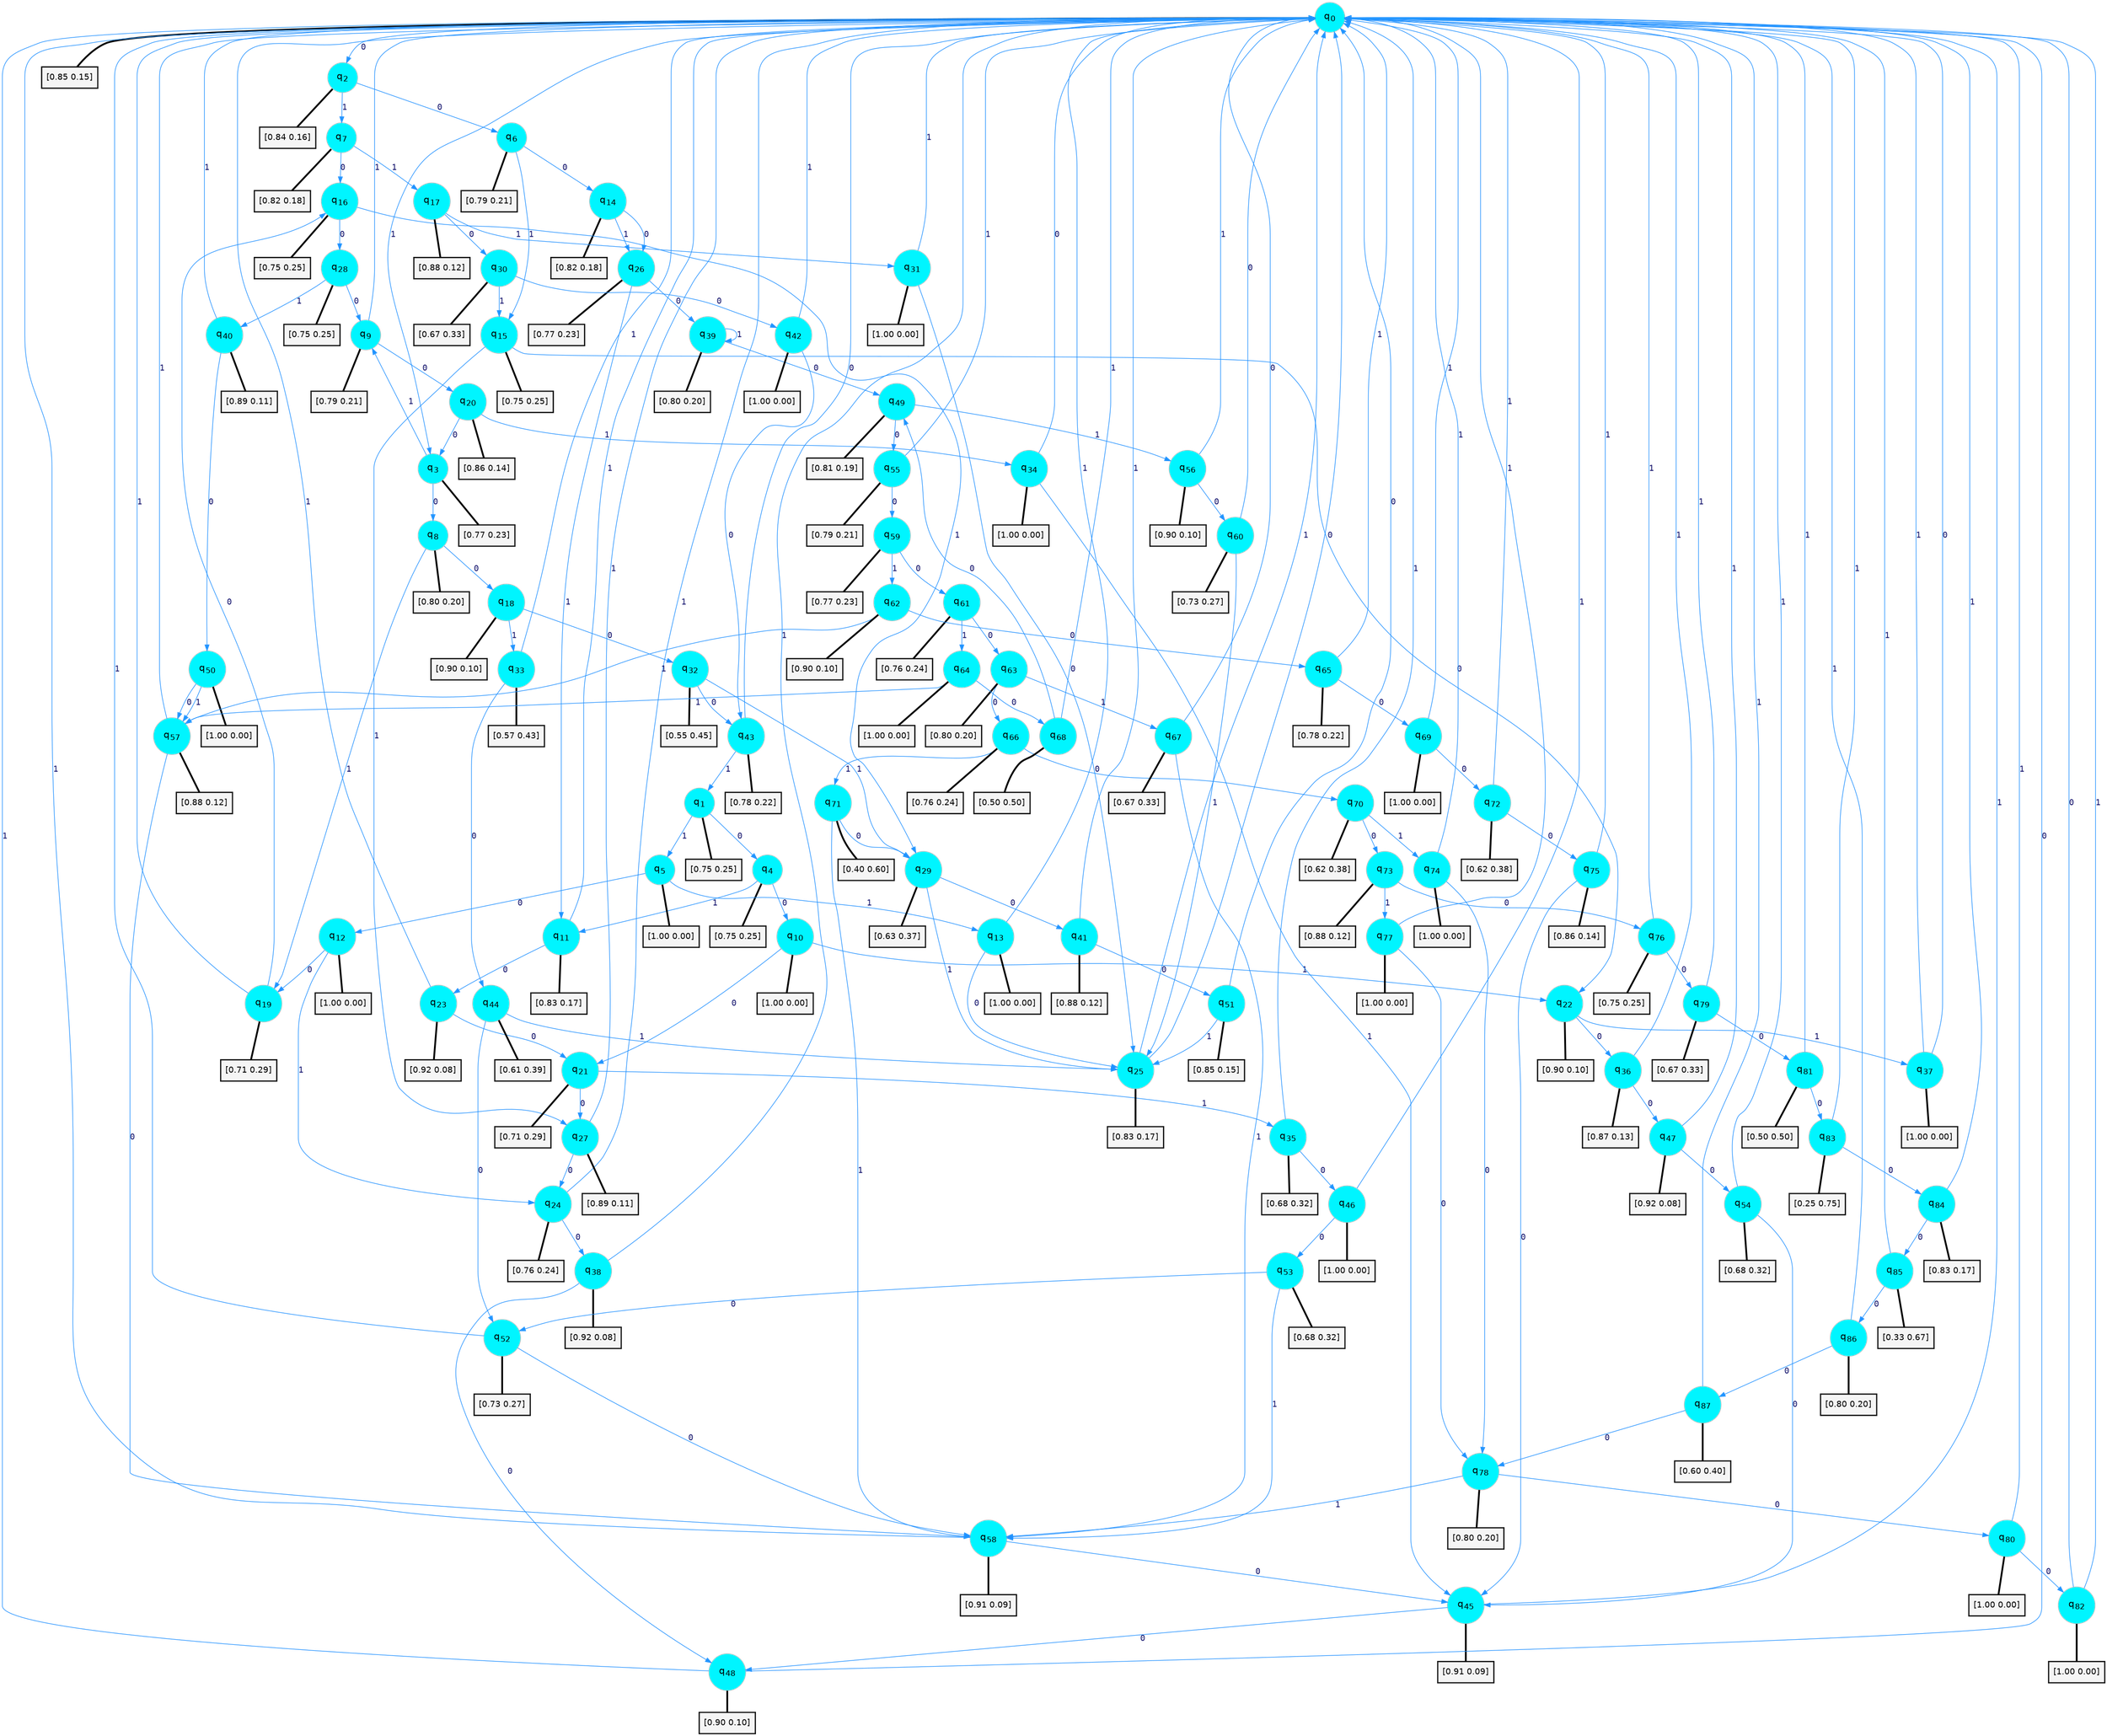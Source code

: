 digraph G {
graph [
bgcolor=transparent, dpi=300, rankdir=TD, size="40,25"];
node [
color=gray, fillcolor=turquoise1, fontcolor=black, fontname=Helvetica, fontsize=16, fontweight=bold, shape=circle, style=filled];
edge [
arrowsize=1, color=dodgerblue1, fontcolor=midnightblue, fontname=courier, fontweight=bold, penwidth=1, style=solid, weight=20];
0[label=<q<SUB>0</SUB>>];
1[label=<q<SUB>1</SUB>>];
2[label=<q<SUB>2</SUB>>];
3[label=<q<SUB>3</SUB>>];
4[label=<q<SUB>4</SUB>>];
5[label=<q<SUB>5</SUB>>];
6[label=<q<SUB>6</SUB>>];
7[label=<q<SUB>7</SUB>>];
8[label=<q<SUB>8</SUB>>];
9[label=<q<SUB>9</SUB>>];
10[label=<q<SUB>10</SUB>>];
11[label=<q<SUB>11</SUB>>];
12[label=<q<SUB>12</SUB>>];
13[label=<q<SUB>13</SUB>>];
14[label=<q<SUB>14</SUB>>];
15[label=<q<SUB>15</SUB>>];
16[label=<q<SUB>16</SUB>>];
17[label=<q<SUB>17</SUB>>];
18[label=<q<SUB>18</SUB>>];
19[label=<q<SUB>19</SUB>>];
20[label=<q<SUB>20</SUB>>];
21[label=<q<SUB>21</SUB>>];
22[label=<q<SUB>22</SUB>>];
23[label=<q<SUB>23</SUB>>];
24[label=<q<SUB>24</SUB>>];
25[label=<q<SUB>25</SUB>>];
26[label=<q<SUB>26</SUB>>];
27[label=<q<SUB>27</SUB>>];
28[label=<q<SUB>28</SUB>>];
29[label=<q<SUB>29</SUB>>];
30[label=<q<SUB>30</SUB>>];
31[label=<q<SUB>31</SUB>>];
32[label=<q<SUB>32</SUB>>];
33[label=<q<SUB>33</SUB>>];
34[label=<q<SUB>34</SUB>>];
35[label=<q<SUB>35</SUB>>];
36[label=<q<SUB>36</SUB>>];
37[label=<q<SUB>37</SUB>>];
38[label=<q<SUB>38</SUB>>];
39[label=<q<SUB>39</SUB>>];
40[label=<q<SUB>40</SUB>>];
41[label=<q<SUB>41</SUB>>];
42[label=<q<SUB>42</SUB>>];
43[label=<q<SUB>43</SUB>>];
44[label=<q<SUB>44</SUB>>];
45[label=<q<SUB>45</SUB>>];
46[label=<q<SUB>46</SUB>>];
47[label=<q<SUB>47</SUB>>];
48[label=<q<SUB>48</SUB>>];
49[label=<q<SUB>49</SUB>>];
50[label=<q<SUB>50</SUB>>];
51[label=<q<SUB>51</SUB>>];
52[label=<q<SUB>52</SUB>>];
53[label=<q<SUB>53</SUB>>];
54[label=<q<SUB>54</SUB>>];
55[label=<q<SUB>55</SUB>>];
56[label=<q<SUB>56</SUB>>];
57[label=<q<SUB>57</SUB>>];
58[label=<q<SUB>58</SUB>>];
59[label=<q<SUB>59</SUB>>];
60[label=<q<SUB>60</SUB>>];
61[label=<q<SUB>61</SUB>>];
62[label=<q<SUB>62</SUB>>];
63[label=<q<SUB>63</SUB>>];
64[label=<q<SUB>64</SUB>>];
65[label=<q<SUB>65</SUB>>];
66[label=<q<SUB>66</SUB>>];
67[label=<q<SUB>67</SUB>>];
68[label=<q<SUB>68</SUB>>];
69[label=<q<SUB>69</SUB>>];
70[label=<q<SUB>70</SUB>>];
71[label=<q<SUB>71</SUB>>];
72[label=<q<SUB>72</SUB>>];
73[label=<q<SUB>73</SUB>>];
74[label=<q<SUB>74</SUB>>];
75[label=<q<SUB>75</SUB>>];
76[label=<q<SUB>76</SUB>>];
77[label=<q<SUB>77</SUB>>];
78[label=<q<SUB>78</SUB>>];
79[label=<q<SUB>79</SUB>>];
80[label=<q<SUB>80</SUB>>];
81[label=<q<SUB>81</SUB>>];
82[label=<q<SUB>82</SUB>>];
83[label=<q<SUB>83</SUB>>];
84[label=<q<SUB>84</SUB>>];
85[label=<q<SUB>85</SUB>>];
86[label=<q<SUB>86</SUB>>];
87[label=<q<SUB>87</SUB>>];
88[label="[0.85 0.15]", shape=box,fontcolor=black, fontname=Helvetica, fontsize=14, penwidth=2, fillcolor=whitesmoke,color=black];
89[label="[0.75 0.25]", shape=box,fontcolor=black, fontname=Helvetica, fontsize=14, penwidth=2, fillcolor=whitesmoke,color=black];
90[label="[0.84 0.16]", shape=box,fontcolor=black, fontname=Helvetica, fontsize=14, penwidth=2, fillcolor=whitesmoke,color=black];
91[label="[0.77 0.23]", shape=box,fontcolor=black, fontname=Helvetica, fontsize=14, penwidth=2, fillcolor=whitesmoke,color=black];
92[label="[0.75 0.25]", shape=box,fontcolor=black, fontname=Helvetica, fontsize=14, penwidth=2, fillcolor=whitesmoke,color=black];
93[label="[1.00 0.00]", shape=box,fontcolor=black, fontname=Helvetica, fontsize=14, penwidth=2, fillcolor=whitesmoke,color=black];
94[label="[0.79 0.21]", shape=box,fontcolor=black, fontname=Helvetica, fontsize=14, penwidth=2, fillcolor=whitesmoke,color=black];
95[label="[0.82 0.18]", shape=box,fontcolor=black, fontname=Helvetica, fontsize=14, penwidth=2, fillcolor=whitesmoke,color=black];
96[label="[0.80 0.20]", shape=box,fontcolor=black, fontname=Helvetica, fontsize=14, penwidth=2, fillcolor=whitesmoke,color=black];
97[label="[0.79 0.21]", shape=box,fontcolor=black, fontname=Helvetica, fontsize=14, penwidth=2, fillcolor=whitesmoke,color=black];
98[label="[1.00 0.00]", shape=box,fontcolor=black, fontname=Helvetica, fontsize=14, penwidth=2, fillcolor=whitesmoke,color=black];
99[label="[0.83 0.17]", shape=box,fontcolor=black, fontname=Helvetica, fontsize=14, penwidth=2, fillcolor=whitesmoke,color=black];
100[label="[1.00 0.00]", shape=box,fontcolor=black, fontname=Helvetica, fontsize=14, penwidth=2, fillcolor=whitesmoke,color=black];
101[label="[1.00 0.00]", shape=box,fontcolor=black, fontname=Helvetica, fontsize=14, penwidth=2, fillcolor=whitesmoke,color=black];
102[label="[0.82 0.18]", shape=box,fontcolor=black, fontname=Helvetica, fontsize=14, penwidth=2, fillcolor=whitesmoke,color=black];
103[label="[0.75 0.25]", shape=box,fontcolor=black, fontname=Helvetica, fontsize=14, penwidth=2, fillcolor=whitesmoke,color=black];
104[label="[0.75 0.25]", shape=box,fontcolor=black, fontname=Helvetica, fontsize=14, penwidth=2, fillcolor=whitesmoke,color=black];
105[label="[0.88 0.12]", shape=box,fontcolor=black, fontname=Helvetica, fontsize=14, penwidth=2, fillcolor=whitesmoke,color=black];
106[label="[0.90 0.10]", shape=box,fontcolor=black, fontname=Helvetica, fontsize=14, penwidth=2, fillcolor=whitesmoke,color=black];
107[label="[0.71 0.29]", shape=box,fontcolor=black, fontname=Helvetica, fontsize=14, penwidth=2, fillcolor=whitesmoke,color=black];
108[label="[0.86 0.14]", shape=box,fontcolor=black, fontname=Helvetica, fontsize=14, penwidth=2, fillcolor=whitesmoke,color=black];
109[label="[0.71 0.29]", shape=box,fontcolor=black, fontname=Helvetica, fontsize=14, penwidth=2, fillcolor=whitesmoke,color=black];
110[label="[0.90 0.10]", shape=box,fontcolor=black, fontname=Helvetica, fontsize=14, penwidth=2, fillcolor=whitesmoke,color=black];
111[label="[0.92 0.08]", shape=box,fontcolor=black, fontname=Helvetica, fontsize=14, penwidth=2, fillcolor=whitesmoke,color=black];
112[label="[0.76 0.24]", shape=box,fontcolor=black, fontname=Helvetica, fontsize=14, penwidth=2, fillcolor=whitesmoke,color=black];
113[label="[0.83 0.17]", shape=box,fontcolor=black, fontname=Helvetica, fontsize=14, penwidth=2, fillcolor=whitesmoke,color=black];
114[label="[0.77 0.23]", shape=box,fontcolor=black, fontname=Helvetica, fontsize=14, penwidth=2, fillcolor=whitesmoke,color=black];
115[label="[0.89 0.11]", shape=box,fontcolor=black, fontname=Helvetica, fontsize=14, penwidth=2, fillcolor=whitesmoke,color=black];
116[label="[0.75 0.25]", shape=box,fontcolor=black, fontname=Helvetica, fontsize=14, penwidth=2, fillcolor=whitesmoke,color=black];
117[label="[0.63 0.37]", shape=box,fontcolor=black, fontname=Helvetica, fontsize=14, penwidth=2, fillcolor=whitesmoke,color=black];
118[label="[0.67 0.33]", shape=box,fontcolor=black, fontname=Helvetica, fontsize=14, penwidth=2, fillcolor=whitesmoke,color=black];
119[label="[1.00 0.00]", shape=box,fontcolor=black, fontname=Helvetica, fontsize=14, penwidth=2, fillcolor=whitesmoke,color=black];
120[label="[0.55 0.45]", shape=box,fontcolor=black, fontname=Helvetica, fontsize=14, penwidth=2, fillcolor=whitesmoke,color=black];
121[label="[0.57 0.43]", shape=box,fontcolor=black, fontname=Helvetica, fontsize=14, penwidth=2, fillcolor=whitesmoke,color=black];
122[label="[1.00 0.00]", shape=box,fontcolor=black, fontname=Helvetica, fontsize=14, penwidth=2, fillcolor=whitesmoke,color=black];
123[label="[0.68 0.32]", shape=box,fontcolor=black, fontname=Helvetica, fontsize=14, penwidth=2, fillcolor=whitesmoke,color=black];
124[label="[0.87 0.13]", shape=box,fontcolor=black, fontname=Helvetica, fontsize=14, penwidth=2, fillcolor=whitesmoke,color=black];
125[label="[1.00 0.00]", shape=box,fontcolor=black, fontname=Helvetica, fontsize=14, penwidth=2, fillcolor=whitesmoke,color=black];
126[label="[0.92 0.08]", shape=box,fontcolor=black, fontname=Helvetica, fontsize=14, penwidth=2, fillcolor=whitesmoke,color=black];
127[label="[0.80 0.20]", shape=box,fontcolor=black, fontname=Helvetica, fontsize=14, penwidth=2, fillcolor=whitesmoke,color=black];
128[label="[0.89 0.11]", shape=box,fontcolor=black, fontname=Helvetica, fontsize=14, penwidth=2, fillcolor=whitesmoke,color=black];
129[label="[0.88 0.12]", shape=box,fontcolor=black, fontname=Helvetica, fontsize=14, penwidth=2, fillcolor=whitesmoke,color=black];
130[label="[1.00 0.00]", shape=box,fontcolor=black, fontname=Helvetica, fontsize=14, penwidth=2, fillcolor=whitesmoke,color=black];
131[label="[0.78 0.22]", shape=box,fontcolor=black, fontname=Helvetica, fontsize=14, penwidth=2, fillcolor=whitesmoke,color=black];
132[label="[0.61 0.39]", shape=box,fontcolor=black, fontname=Helvetica, fontsize=14, penwidth=2, fillcolor=whitesmoke,color=black];
133[label="[0.91 0.09]", shape=box,fontcolor=black, fontname=Helvetica, fontsize=14, penwidth=2, fillcolor=whitesmoke,color=black];
134[label="[1.00 0.00]", shape=box,fontcolor=black, fontname=Helvetica, fontsize=14, penwidth=2, fillcolor=whitesmoke,color=black];
135[label="[0.92 0.08]", shape=box,fontcolor=black, fontname=Helvetica, fontsize=14, penwidth=2, fillcolor=whitesmoke,color=black];
136[label="[0.90 0.10]", shape=box,fontcolor=black, fontname=Helvetica, fontsize=14, penwidth=2, fillcolor=whitesmoke,color=black];
137[label="[0.81 0.19]", shape=box,fontcolor=black, fontname=Helvetica, fontsize=14, penwidth=2, fillcolor=whitesmoke,color=black];
138[label="[1.00 0.00]", shape=box,fontcolor=black, fontname=Helvetica, fontsize=14, penwidth=2, fillcolor=whitesmoke,color=black];
139[label="[0.85 0.15]", shape=box,fontcolor=black, fontname=Helvetica, fontsize=14, penwidth=2, fillcolor=whitesmoke,color=black];
140[label="[0.73 0.27]", shape=box,fontcolor=black, fontname=Helvetica, fontsize=14, penwidth=2, fillcolor=whitesmoke,color=black];
141[label="[0.68 0.32]", shape=box,fontcolor=black, fontname=Helvetica, fontsize=14, penwidth=2, fillcolor=whitesmoke,color=black];
142[label="[0.68 0.32]", shape=box,fontcolor=black, fontname=Helvetica, fontsize=14, penwidth=2, fillcolor=whitesmoke,color=black];
143[label="[0.79 0.21]", shape=box,fontcolor=black, fontname=Helvetica, fontsize=14, penwidth=2, fillcolor=whitesmoke,color=black];
144[label="[0.90 0.10]", shape=box,fontcolor=black, fontname=Helvetica, fontsize=14, penwidth=2, fillcolor=whitesmoke,color=black];
145[label="[0.88 0.12]", shape=box,fontcolor=black, fontname=Helvetica, fontsize=14, penwidth=2, fillcolor=whitesmoke,color=black];
146[label="[0.91 0.09]", shape=box,fontcolor=black, fontname=Helvetica, fontsize=14, penwidth=2, fillcolor=whitesmoke,color=black];
147[label="[0.77 0.23]", shape=box,fontcolor=black, fontname=Helvetica, fontsize=14, penwidth=2, fillcolor=whitesmoke,color=black];
148[label="[0.73 0.27]", shape=box,fontcolor=black, fontname=Helvetica, fontsize=14, penwidth=2, fillcolor=whitesmoke,color=black];
149[label="[0.76 0.24]", shape=box,fontcolor=black, fontname=Helvetica, fontsize=14, penwidth=2, fillcolor=whitesmoke,color=black];
150[label="[0.90 0.10]", shape=box,fontcolor=black, fontname=Helvetica, fontsize=14, penwidth=2, fillcolor=whitesmoke,color=black];
151[label="[0.80 0.20]", shape=box,fontcolor=black, fontname=Helvetica, fontsize=14, penwidth=2, fillcolor=whitesmoke,color=black];
152[label="[1.00 0.00]", shape=box,fontcolor=black, fontname=Helvetica, fontsize=14, penwidth=2, fillcolor=whitesmoke,color=black];
153[label="[0.78 0.22]", shape=box,fontcolor=black, fontname=Helvetica, fontsize=14, penwidth=2, fillcolor=whitesmoke,color=black];
154[label="[0.76 0.24]", shape=box,fontcolor=black, fontname=Helvetica, fontsize=14, penwidth=2, fillcolor=whitesmoke,color=black];
155[label="[0.67 0.33]", shape=box,fontcolor=black, fontname=Helvetica, fontsize=14, penwidth=2, fillcolor=whitesmoke,color=black];
156[label="[0.50 0.50]", shape=box,fontcolor=black, fontname=Helvetica, fontsize=14, penwidth=2, fillcolor=whitesmoke,color=black];
157[label="[1.00 0.00]", shape=box,fontcolor=black, fontname=Helvetica, fontsize=14, penwidth=2, fillcolor=whitesmoke,color=black];
158[label="[0.62 0.38]", shape=box,fontcolor=black, fontname=Helvetica, fontsize=14, penwidth=2, fillcolor=whitesmoke,color=black];
159[label="[0.40 0.60]", shape=box,fontcolor=black, fontname=Helvetica, fontsize=14, penwidth=2, fillcolor=whitesmoke,color=black];
160[label="[0.62 0.38]", shape=box,fontcolor=black, fontname=Helvetica, fontsize=14, penwidth=2, fillcolor=whitesmoke,color=black];
161[label="[0.88 0.12]", shape=box,fontcolor=black, fontname=Helvetica, fontsize=14, penwidth=2, fillcolor=whitesmoke,color=black];
162[label="[1.00 0.00]", shape=box,fontcolor=black, fontname=Helvetica, fontsize=14, penwidth=2, fillcolor=whitesmoke,color=black];
163[label="[0.86 0.14]", shape=box,fontcolor=black, fontname=Helvetica, fontsize=14, penwidth=2, fillcolor=whitesmoke,color=black];
164[label="[0.75 0.25]", shape=box,fontcolor=black, fontname=Helvetica, fontsize=14, penwidth=2, fillcolor=whitesmoke,color=black];
165[label="[1.00 0.00]", shape=box,fontcolor=black, fontname=Helvetica, fontsize=14, penwidth=2, fillcolor=whitesmoke,color=black];
166[label="[0.80 0.20]", shape=box,fontcolor=black, fontname=Helvetica, fontsize=14, penwidth=2, fillcolor=whitesmoke,color=black];
167[label="[0.67 0.33]", shape=box,fontcolor=black, fontname=Helvetica, fontsize=14, penwidth=2, fillcolor=whitesmoke,color=black];
168[label="[1.00 0.00]", shape=box,fontcolor=black, fontname=Helvetica, fontsize=14, penwidth=2, fillcolor=whitesmoke,color=black];
169[label="[0.50 0.50]", shape=box,fontcolor=black, fontname=Helvetica, fontsize=14, penwidth=2, fillcolor=whitesmoke,color=black];
170[label="[1.00 0.00]", shape=box,fontcolor=black, fontname=Helvetica, fontsize=14, penwidth=2, fillcolor=whitesmoke,color=black];
171[label="[0.25 0.75]", shape=box,fontcolor=black, fontname=Helvetica, fontsize=14, penwidth=2, fillcolor=whitesmoke,color=black];
172[label="[0.83 0.17]", shape=box,fontcolor=black, fontname=Helvetica, fontsize=14, penwidth=2, fillcolor=whitesmoke,color=black];
173[label="[0.33 0.67]", shape=box,fontcolor=black, fontname=Helvetica, fontsize=14, penwidth=2, fillcolor=whitesmoke,color=black];
174[label="[0.80 0.20]", shape=box,fontcolor=black, fontname=Helvetica, fontsize=14, penwidth=2, fillcolor=whitesmoke,color=black];
175[label="[0.60 0.40]", shape=box,fontcolor=black, fontname=Helvetica, fontsize=14, penwidth=2, fillcolor=whitesmoke,color=black];
0->2 [label=0];
0->3 [label=1];
0->88 [arrowhead=none, penwidth=3,color=black];
1->4 [label=0];
1->5 [label=1];
1->89 [arrowhead=none, penwidth=3,color=black];
2->6 [label=0];
2->7 [label=1];
2->90 [arrowhead=none, penwidth=3,color=black];
3->8 [label=0];
3->9 [label=1];
3->91 [arrowhead=none, penwidth=3,color=black];
4->10 [label=0];
4->11 [label=1];
4->92 [arrowhead=none, penwidth=3,color=black];
5->12 [label=0];
5->13 [label=1];
5->93 [arrowhead=none, penwidth=3,color=black];
6->14 [label=0];
6->15 [label=1];
6->94 [arrowhead=none, penwidth=3,color=black];
7->16 [label=0];
7->17 [label=1];
7->95 [arrowhead=none, penwidth=3,color=black];
8->18 [label=0];
8->19 [label=1];
8->96 [arrowhead=none, penwidth=3,color=black];
9->20 [label=0];
9->0 [label=1];
9->97 [arrowhead=none, penwidth=3,color=black];
10->21 [label=0];
10->22 [label=1];
10->98 [arrowhead=none, penwidth=3,color=black];
11->23 [label=0];
11->0 [label=1];
11->99 [arrowhead=none, penwidth=3,color=black];
12->19 [label=0];
12->24 [label=1];
12->100 [arrowhead=none, penwidth=3,color=black];
13->25 [label=0];
13->0 [label=1];
13->101 [arrowhead=none, penwidth=3,color=black];
14->26 [label=0];
14->26 [label=1];
14->102 [arrowhead=none, penwidth=3,color=black];
15->22 [label=0];
15->27 [label=1];
15->103 [arrowhead=none, penwidth=3,color=black];
16->28 [label=0];
16->29 [label=1];
16->104 [arrowhead=none, penwidth=3,color=black];
17->30 [label=0];
17->31 [label=1];
17->105 [arrowhead=none, penwidth=3,color=black];
18->32 [label=0];
18->33 [label=1];
18->106 [arrowhead=none, penwidth=3,color=black];
19->16 [label=0];
19->0 [label=1];
19->107 [arrowhead=none, penwidth=3,color=black];
20->3 [label=0];
20->34 [label=1];
20->108 [arrowhead=none, penwidth=3,color=black];
21->27 [label=0];
21->35 [label=1];
21->109 [arrowhead=none, penwidth=3,color=black];
22->36 [label=0];
22->37 [label=1];
22->110 [arrowhead=none, penwidth=3,color=black];
23->21 [label=0];
23->0 [label=1];
23->111 [arrowhead=none, penwidth=3,color=black];
24->38 [label=0];
24->0 [label=1];
24->112 [arrowhead=none, penwidth=3,color=black];
25->0 [label=0];
25->0 [label=1];
25->113 [arrowhead=none, penwidth=3,color=black];
26->39 [label=0];
26->11 [label=1];
26->114 [arrowhead=none, penwidth=3,color=black];
27->24 [label=0];
27->0 [label=1];
27->115 [arrowhead=none, penwidth=3,color=black];
28->9 [label=0];
28->40 [label=1];
28->116 [arrowhead=none, penwidth=3,color=black];
29->41 [label=0];
29->25 [label=1];
29->117 [arrowhead=none, penwidth=3,color=black];
30->42 [label=0];
30->15 [label=1];
30->118 [arrowhead=none, penwidth=3,color=black];
31->25 [label=0];
31->0 [label=1];
31->119 [arrowhead=none, penwidth=3,color=black];
32->43 [label=0];
32->29 [label=1];
32->120 [arrowhead=none, penwidth=3,color=black];
33->44 [label=0];
33->0 [label=1];
33->121 [arrowhead=none, penwidth=3,color=black];
34->0 [label=0];
34->45 [label=1];
34->122 [arrowhead=none, penwidth=3,color=black];
35->46 [label=0];
35->0 [label=1];
35->123 [arrowhead=none, penwidth=3,color=black];
36->47 [label=0];
36->0 [label=1];
36->124 [arrowhead=none, penwidth=3,color=black];
37->0 [label=0];
37->0 [label=1];
37->125 [arrowhead=none, penwidth=3,color=black];
38->48 [label=0];
38->0 [label=1];
38->126 [arrowhead=none, penwidth=3,color=black];
39->49 [label=0];
39->39 [label=1];
39->127 [arrowhead=none, penwidth=3,color=black];
40->50 [label=0];
40->0 [label=1];
40->128 [arrowhead=none, penwidth=3,color=black];
41->51 [label=0];
41->0 [label=1];
41->129 [arrowhead=none, penwidth=3,color=black];
42->43 [label=0];
42->0 [label=1];
42->130 [arrowhead=none, penwidth=3,color=black];
43->0 [label=0];
43->1 [label=1];
43->131 [arrowhead=none, penwidth=3,color=black];
44->52 [label=0];
44->25 [label=1];
44->132 [arrowhead=none, penwidth=3,color=black];
45->48 [label=0];
45->0 [label=1];
45->133 [arrowhead=none, penwidth=3,color=black];
46->53 [label=0];
46->0 [label=1];
46->134 [arrowhead=none, penwidth=3,color=black];
47->54 [label=0];
47->0 [label=1];
47->135 [arrowhead=none, penwidth=3,color=black];
48->0 [label=0];
48->0 [label=1];
48->136 [arrowhead=none, penwidth=3,color=black];
49->55 [label=0];
49->56 [label=1];
49->137 [arrowhead=none, penwidth=3,color=black];
50->57 [label=0];
50->57 [label=1];
50->138 [arrowhead=none, penwidth=3,color=black];
51->0 [label=0];
51->25 [label=1];
51->139 [arrowhead=none, penwidth=3,color=black];
52->58 [label=0];
52->0 [label=1];
52->140 [arrowhead=none, penwidth=3,color=black];
53->52 [label=0];
53->58 [label=1];
53->141 [arrowhead=none, penwidth=3,color=black];
54->45 [label=0];
54->0 [label=1];
54->142 [arrowhead=none, penwidth=3,color=black];
55->59 [label=0];
55->0 [label=1];
55->143 [arrowhead=none, penwidth=3,color=black];
56->60 [label=0];
56->0 [label=1];
56->144 [arrowhead=none, penwidth=3,color=black];
57->58 [label=0];
57->0 [label=1];
57->145 [arrowhead=none, penwidth=3,color=black];
58->45 [label=0];
58->0 [label=1];
58->146 [arrowhead=none, penwidth=3,color=black];
59->61 [label=0];
59->62 [label=1];
59->147 [arrowhead=none, penwidth=3,color=black];
60->0 [label=0];
60->25 [label=1];
60->148 [arrowhead=none, penwidth=3,color=black];
61->63 [label=0];
61->64 [label=1];
61->149 [arrowhead=none, penwidth=3,color=black];
62->65 [label=0];
62->57 [label=1];
62->150 [arrowhead=none, penwidth=3,color=black];
63->66 [label=0];
63->67 [label=1];
63->151 [arrowhead=none, penwidth=3,color=black];
64->68 [label=0];
64->57 [label=1];
64->152 [arrowhead=none, penwidth=3,color=black];
65->69 [label=0];
65->0 [label=1];
65->153 [arrowhead=none, penwidth=3,color=black];
66->70 [label=0];
66->71 [label=1];
66->154 [arrowhead=none, penwidth=3,color=black];
67->0 [label=0];
67->58 [label=1];
67->155 [arrowhead=none, penwidth=3,color=black];
68->49 [label=0];
68->0 [label=1];
68->156 [arrowhead=none, penwidth=3,color=black];
69->72 [label=0];
69->0 [label=1];
69->157 [arrowhead=none, penwidth=3,color=black];
70->73 [label=0];
70->74 [label=1];
70->158 [arrowhead=none, penwidth=3,color=black];
71->29 [label=0];
71->58 [label=1];
71->159 [arrowhead=none, penwidth=3,color=black];
72->75 [label=0];
72->0 [label=1];
72->160 [arrowhead=none, penwidth=3,color=black];
73->76 [label=0];
73->77 [label=1];
73->161 [arrowhead=none, penwidth=3,color=black];
74->78 [label=0];
74->0 [label=1];
74->162 [arrowhead=none, penwidth=3,color=black];
75->45 [label=0];
75->0 [label=1];
75->163 [arrowhead=none, penwidth=3,color=black];
76->79 [label=0];
76->0 [label=1];
76->164 [arrowhead=none, penwidth=3,color=black];
77->78 [label=0];
77->0 [label=1];
77->165 [arrowhead=none, penwidth=3,color=black];
78->80 [label=0];
78->58 [label=1];
78->166 [arrowhead=none, penwidth=3,color=black];
79->81 [label=0];
79->0 [label=1];
79->167 [arrowhead=none, penwidth=3,color=black];
80->82 [label=0];
80->0 [label=1];
80->168 [arrowhead=none, penwidth=3,color=black];
81->83 [label=0];
81->0 [label=1];
81->169 [arrowhead=none, penwidth=3,color=black];
82->0 [label=0];
82->0 [label=1];
82->170 [arrowhead=none, penwidth=3,color=black];
83->84 [label=0];
83->0 [label=1];
83->171 [arrowhead=none, penwidth=3,color=black];
84->85 [label=0];
84->0 [label=1];
84->172 [arrowhead=none, penwidth=3,color=black];
85->86 [label=0];
85->0 [label=1];
85->173 [arrowhead=none, penwidth=3,color=black];
86->87 [label=0];
86->0 [label=1];
86->174 [arrowhead=none, penwidth=3,color=black];
87->78 [label=0];
87->0 [label=1];
87->175 [arrowhead=none, penwidth=3,color=black];
}
